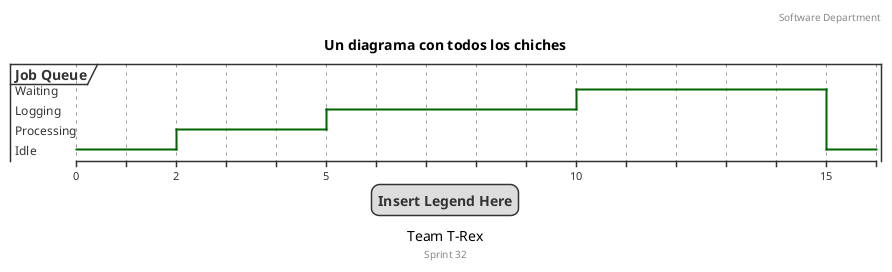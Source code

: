 @startuml Samples
    skin rose
    skinparam classFontName Calibri
    skinparam shadowing false

    title Un diagrama con todos los chiches
'==================================

header: Software Department
footer: Sprint 32
legend
Insert Legend Here
end legend
caption Team T-Rex

robust "Job Queue" as JQ

@0
JQ is Idle

@2
JQ is Processing

@5
JQ is Logging

@10
JQ is Waiting

@15
JQ is Idle

@enduml